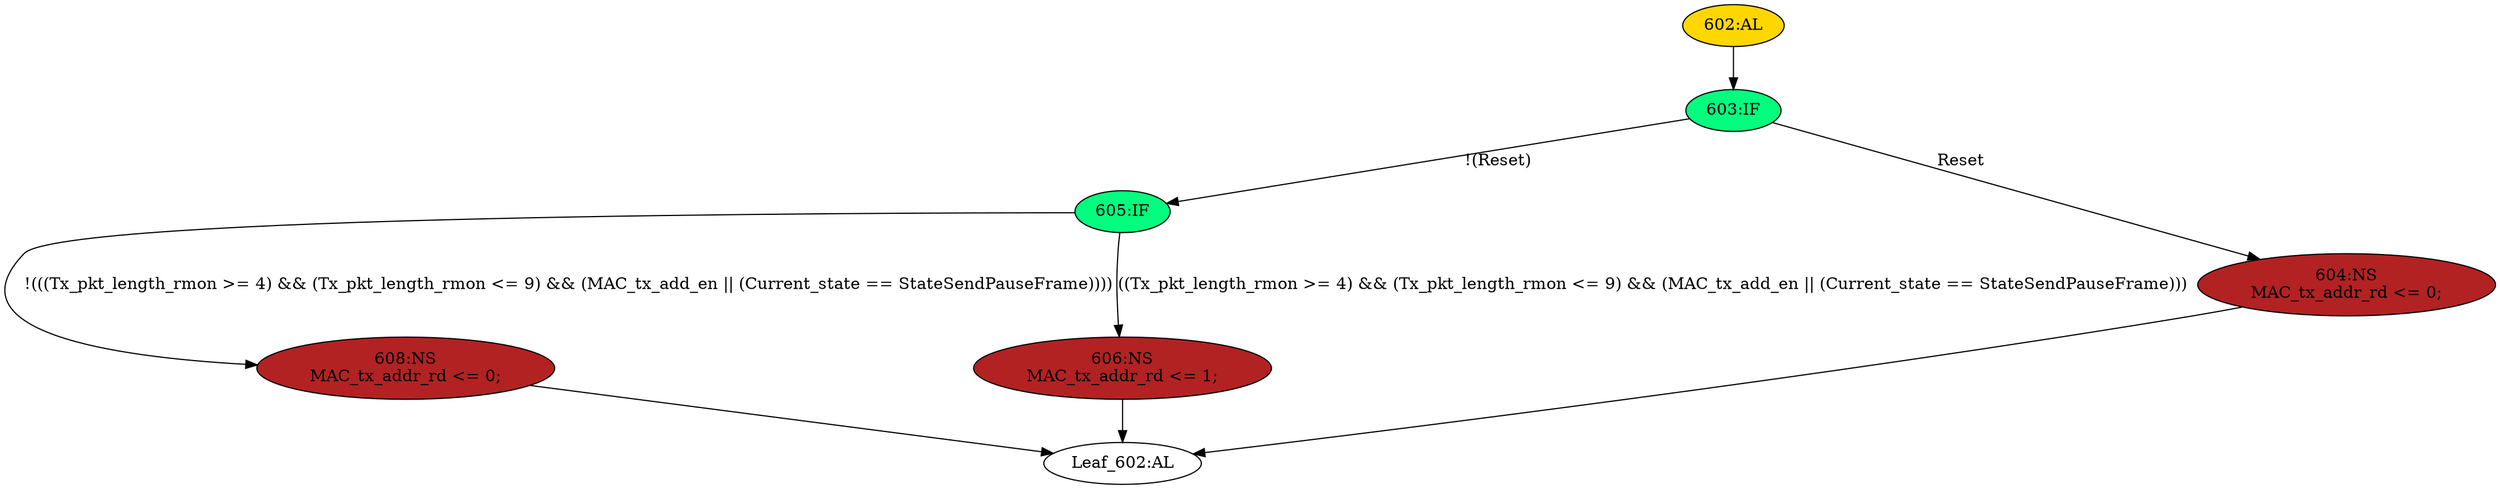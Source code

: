 strict digraph "" {
	node [label="\N"];
	"603:IF"	 [ast="<pyverilog.vparser.ast.IfStatement object at 0x7f104a58a350>",
		fillcolor=springgreen,
		label="603:IF",
		statements="[]",
		style=filled,
		typ=IfStatement];
	"605:IF"	 [ast="<pyverilog.vparser.ast.IfStatement object at 0x7f104a58a390>",
		fillcolor=springgreen,
		label="605:IF",
		statements="[]",
		style=filled,
		typ=IfStatement];
	"603:IF" -> "605:IF"	 [cond="['Reset']",
		label="!(Reset)",
		lineno=603];
	"604:NS"	 [ast="<pyverilog.vparser.ast.NonblockingSubstitution object at 0x7f104a58ab50>",
		fillcolor=firebrick,
		label="604:NS
MAC_tx_addr_rd <= 0;",
		statements="[<pyverilog.vparser.ast.NonblockingSubstitution object at 0x7f104a58ab50>]",
		style=filled,
		typ=NonblockingSubstitution];
	"603:IF" -> "604:NS"	 [cond="['Reset']",
		label=Reset,
		lineno=603];
	"602:AL"	 [ast="<pyverilog.vparser.ast.Always object at 0x7f104a58ad10>",
		clk_sens=True,
		fillcolor=gold,
		label="602:AL",
		sens="['Clk', 'Reset']",
		statements="[]",
		style=filled,
		typ=Always,
		use_var="['Reset', 'Current_state', 'StateSendPauseFrame', 'Tx_pkt_length_rmon', 'MAC_tx_add_en']"];
	"602:AL" -> "603:IF"	 [cond="[]",
		lineno=None];
	"608:NS"	 [ast="<pyverilog.vparser.ast.NonblockingSubstitution object at 0x7f104a58a3d0>",
		fillcolor=firebrick,
		label="608:NS
MAC_tx_addr_rd <= 0;",
		statements="[<pyverilog.vparser.ast.NonblockingSubstitution object at 0x7f104a58a3d0>]",
		style=filled,
		typ=NonblockingSubstitution];
	"Leaf_602:AL"	 [def_var="['MAC_tx_addr_rd']",
		label="Leaf_602:AL"];
	"608:NS" -> "Leaf_602:AL"	 [cond="[]",
		lineno=None];
	"605:IF" -> "608:NS"	 [cond="['Tx_pkt_length_rmon', 'Tx_pkt_length_rmon', 'MAC_tx_add_en', 'Current_state', 'StateSendPauseFrame']",
		label="!(((Tx_pkt_length_rmon >= 4) && (Tx_pkt_length_rmon <= 9) && (MAC_tx_add_en || (Current_state == StateSendPauseFrame))))",
		lineno=605];
	"606:NS"	 [ast="<pyverilog.vparser.ast.NonblockingSubstitution object at 0x7f104a58a550>",
		fillcolor=firebrick,
		label="606:NS
MAC_tx_addr_rd <= 1;",
		statements="[<pyverilog.vparser.ast.NonblockingSubstitution object at 0x7f104a58a550>]",
		style=filled,
		typ=NonblockingSubstitution];
	"605:IF" -> "606:NS"	 [cond="['Tx_pkt_length_rmon', 'Tx_pkt_length_rmon', 'MAC_tx_add_en', 'Current_state', 'StateSendPauseFrame']",
		label="((Tx_pkt_length_rmon >= 4) && (Tx_pkt_length_rmon <= 9) && (MAC_tx_add_en || (Current_state == StateSendPauseFrame)))",
		lineno=605];
	"606:NS" -> "Leaf_602:AL"	 [cond="[]",
		lineno=None];
	"604:NS" -> "Leaf_602:AL"	 [cond="[]",
		lineno=None];
}
